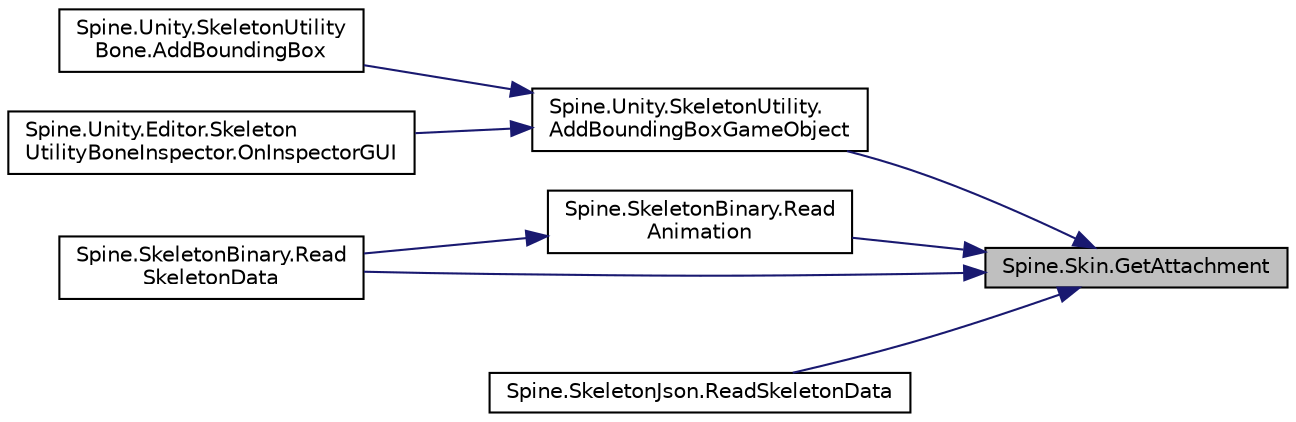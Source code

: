 digraph "Spine.Skin.GetAttachment"
{
 // LATEX_PDF_SIZE
  edge [fontname="Helvetica",fontsize="10",labelfontname="Helvetica",labelfontsize="10"];
  node [fontname="Helvetica",fontsize="10",shape=record];
  rankdir="RL";
  Node1 [label="Spine.Skin.GetAttachment",height=0.2,width=0.4,color="black", fillcolor="grey75", style="filled", fontcolor="black",tooltip="Returns the attachment for the specified slot index and name, or null."];
  Node1 -> Node2 [dir="back",color="midnightblue",fontsize="10",style="solid",fontname="Helvetica"];
  Node2 [label="Spine.Unity.SkeletonUtility.\lAddBoundingBoxGameObject",height=0.2,width=0.4,color="black", fillcolor="white", style="filled",URL="$class_spine_1_1_unity_1_1_skeleton_utility.html#abec5211fa4152d9c58d962cd15664929",tooltip=" "];
  Node2 -> Node3 [dir="back",color="midnightblue",fontsize="10",style="solid",fontname="Helvetica"];
  Node3 [label="Spine.Unity.SkeletonUtility\lBone.AddBoundingBox",height=0.2,width=0.4,color="black", fillcolor="white", style="filled",URL="$class_spine_1_1_unity_1_1_skeleton_utility_bone.html#a1feea00347340c6d6c6bf1e9f0ed5f4a",tooltip=" "];
  Node2 -> Node4 [dir="back",color="midnightblue",fontsize="10",style="solid",fontname="Helvetica"];
  Node4 [label="Spine.Unity.Editor.Skeleton\lUtilityBoneInspector.OnInspectorGUI",height=0.2,width=0.4,color="black", fillcolor="white", style="filled",URL="$class_spine_1_1_unity_1_1_editor_1_1_skeleton_utility_bone_inspector.html#a19b126b947d171f662d3a49b0ef67ecd",tooltip=" "];
  Node1 -> Node5 [dir="back",color="midnightblue",fontsize="10",style="solid",fontname="Helvetica"];
  Node5 [label="Spine.SkeletonBinary.Read\lAnimation",height=0.2,width=0.4,color="black", fillcolor="white", style="filled",URL="$class_spine_1_1_skeleton_binary.html#a6f7cbf08deda1371511f41b7020c0e1b",tooltip=" "];
  Node5 -> Node6 [dir="back",color="midnightblue",fontsize="10",style="solid",fontname="Helvetica"];
  Node6 [label="Spine.SkeletonBinary.Read\lSkeletonData",height=0.2,width=0.4,color="black", fillcolor="white", style="filled",URL="$class_spine_1_1_skeleton_binary.html#a582124ec600d1c470f5088d8cd5e55cd",tooltip=" "];
  Node1 -> Node7 [dir="back",color="midnightblue",fontsize="10",style="solid",fontname="Helvetica"];
  Node7 [label="Spine.SkeletonJson.ReadSkeletonData",height=0.2,width=0.4,color="black", fillcolor="white", style="filled",URL="$class_spine_1_1_skeleton_json.html#ae7e26ebf33823ab41245076dee691647",tooltip=" "];
  Node1 -> Node6 [dir="back",color="midnightblue",fontsize="10",style="solid",fontname="Helvetica"];
}
